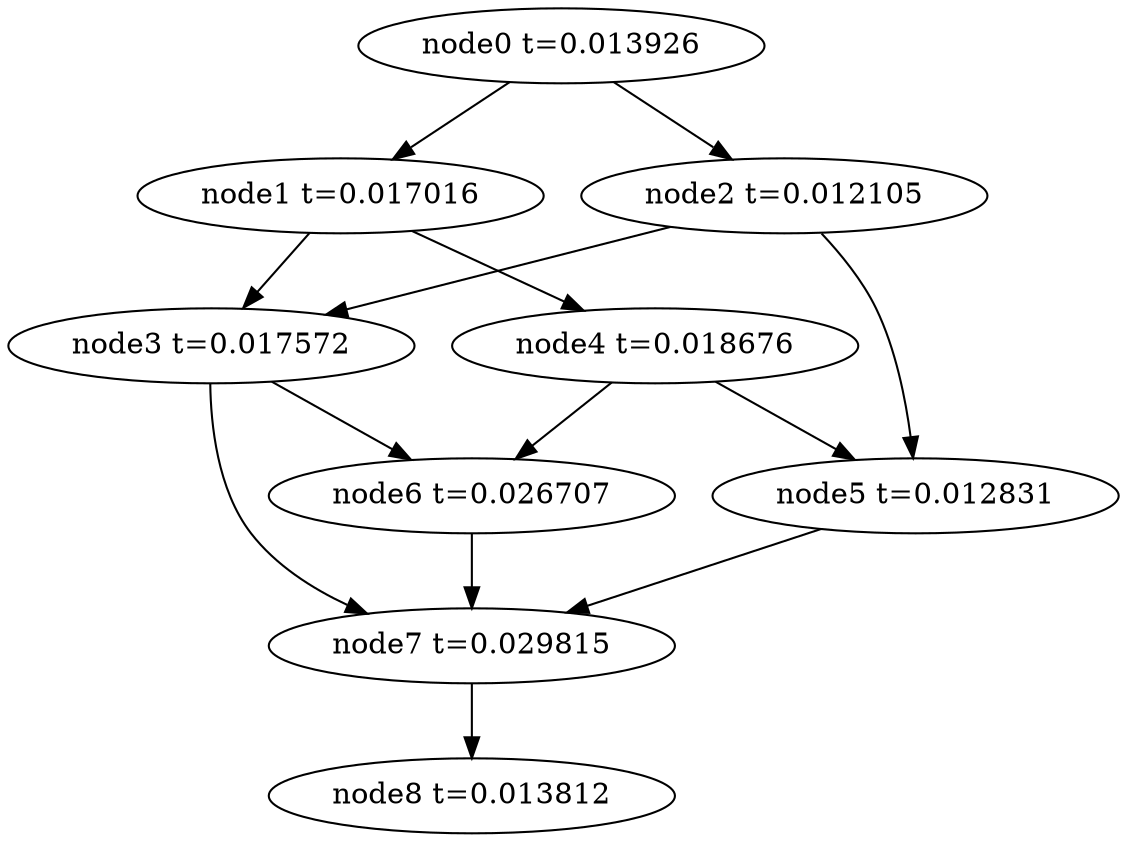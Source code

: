 digraph g{
	node8[label="node8 t=0.013812"]
	node7 -> node8
	node7[label="node7 t=0.029815"];
	node6 -> node7
	node6[label="node6 t=0.026707"];
	node5 -> node7
	node5[label="node5 t=0.012831"];
	node4 -> node6
	node4 -> node5
	node4[label="node4 t=0.018676"];
	node3 -> node7
	node3 -> node6
	node3[label="node3 t=0.017572"];
	node2 -> node5
	node2 -> node3
	node2[label="node2 t=0.012105"];
	node1 -> node4
	node1 -> node3
	node1[label="node1 t=0.017016"];
	node0 -> node2
	node0 -> node1
	node0[label="node0 t=0.013926"];
}
